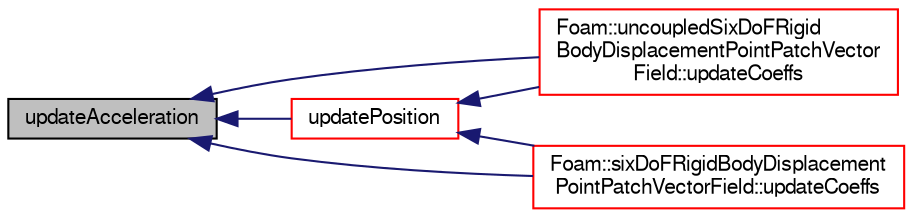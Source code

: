 digraph "updateAcceleration"
{
  bgcolor="transparent";
  edge [fontname="FreeSans",fontsize="10",labelfontname="FreeSans",labelfontsize="10"];
  node [fontname="FreeSans",fontsize="10",shape=record];
  rankdir="LR";
  Node1566 [label="updateAcceleration",height=0.2,width=0.4,color="black", fillcolor="grey75", style="filled", fontcolor="black"];
  Node1566 -> Node1567 [dir="back",color="midnightblue",fontsize="10",style="solid",fontname="FreeSans"];
  Node1567 [label="Foam::uncoupledSixDoFRigid\lBodyDisplacementPointPatchVector\lField::updateCoeffs",height=0.2,width=0.4,color="red",URL="$a29474.html#a7e24eafac629d3733181cd942d4c902f",tooltip="Update the coefficients associated with the patch field. "];
  Node1566 -> Node1569 [dir="back",color="midnightblue",fontsize="10",style="solid",fontname="FreeSans"];
  Node1569 [label="Foam::sixDoFRigidBodyDisplacement\lPointPatchVectorField::updateCoeffs",height=0.2,width=0.4,color="red",URL="$a29470.html#a7e24eafac629d3733181cd942d4c902f",tooltip="Update the coefficients associated with the patch field. "];
  Node1566 -> Node1571 [dir="back",color="midnightblue",fontsize="10",style="solid",fontname="FreeSans"];
  Node1571 [label="updatePosition",height=0.2,width=0.4,color="red",URL="$a29530.html#a566a8e50dd66f7359a4fe8010cf29e23",tooltip="First leapfrog velocity adjust and motion part, required. "];
  Node1571 -> Node1567 [dir="back",color="midnightblue",fontsize="10",style="solid",fontname="FreeSans"];
  Node1571 -> Node1569 [dir="back",color="midnightblue",fontsize="10",style="solid",fontname="FreeSans"];
}
